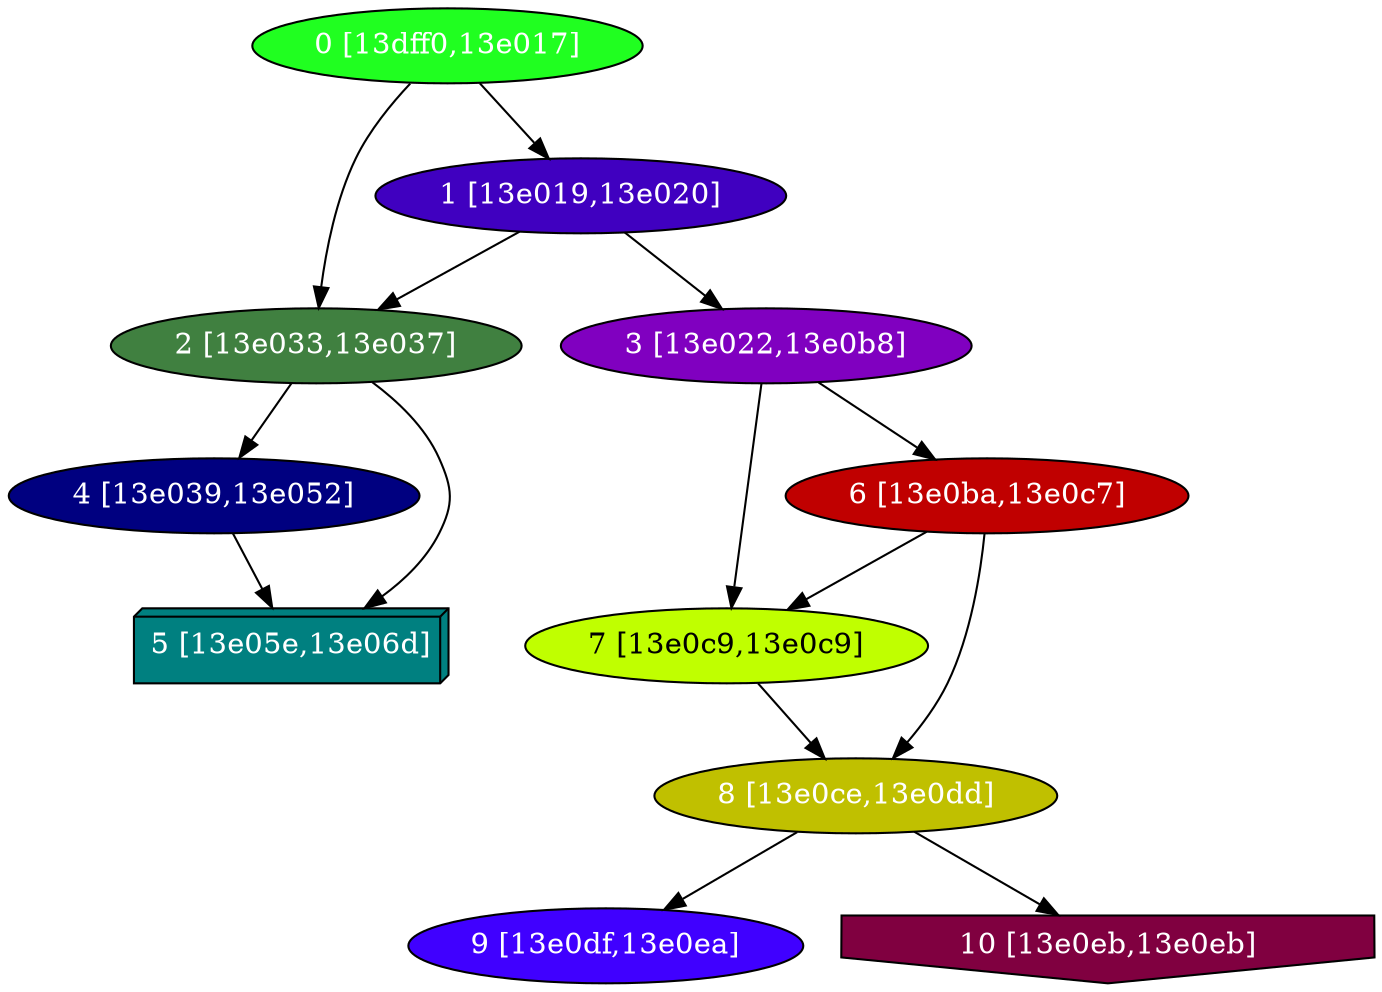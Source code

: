 diGraph libnss3{
	libnss3_0  [style=filled fillcolor="#20FF20" fontcolor="#ffffff" shape=oval label="0 [13dff0,13e017]"]
	libnss3_1  [style=filled fillcolor="#4000C0" fontcolor="#ffffff" shape=oval label="1 [13e019,13e020]"]
	libnss3_2  [style=filled fillcolor="#408040" fontcolor="#ffffff" shape=oval label="2 [13e033,13e037]"]
	libnss3_3  [style=filled fillcolor="#8000C0" fontcolor="#ffffff" shape=oval label="3 [13e022,13e0b8]"]
	libnss3_4  [style=filled fillcolor="#000080" fontcolor="#ffffff" shape=oval label="4 [13e039,13e052]"]
	libnss3_5  [style=filled fillcolor="#008080" fontcolor="#ffffff" shape=box3d label="5 [13e05e,13e06d]"]
	libnss3_6  [style=filled fillcolor="#C00000" fontcolor="#ffffff" shape=oval label="6 [13e0ba,13e0c7]"]
	libnss3_7  [style=filled fillcolor="#C0FF00" fontcolor="#000000" shape=oval label="7 [13e0c9,13e0c9]"]
	libnss3_8  [style=filled fillcolor="#C0C000" fontcolor="#ffffff" shape=oval label="8 [13e0ce,13e0dd]"]
	libnss3_9  [style=filled fillcolor="#4000FF" fontcolor="#ffffff" shape=oval label="9 [13e0df,13e0ea]"]
	libnss3_a  [style=filled fillcolor="#800040" fontcolor="#ffffff" shape=invhouse label="10 [13e0eb,13e0eb]"]

	libnss3_0 -> libnss3_1
	libnss3_0 -> libnss3_2
	libnss3_1 -> libnss3_2
	libnss3_1 -> libnss3_3
	libnss3_2 -> libnss3_4
	libnss3_2 -> libnss3_5
	libnss3_3 -> libnss3_6
	libnss3_3 -> libnss3_7
	libnss3_4 -> libnss3_5
	libnss3_6 -> libnss3_7
	libnss3_6 -> libnss3_8
	libnss3_7 -> libnss3_8
	libnss3_8 -> libnss3_9
	libnss3_8 -> libnss3_a
}